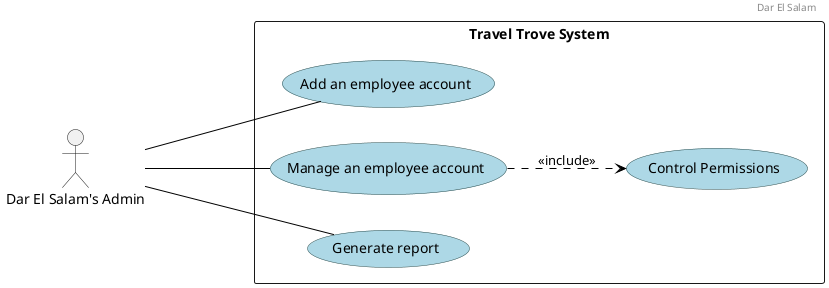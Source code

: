 @startuml
scale 1
left to right direction

header
Dar El Salam
endheader

' Custom skin parameters for use cases
skinparam usecase {
    BackgroundColor lightblue
    BorderColor DarkSlateGray
    ArrowColor Black
}

actor "Dar El Salam's Admin" as Admin

rectangle "Travel Trove System" {

    usecase "Add an employee account"
    usecase "Manage an employee account"
    usecase "Control Permissions"
    usecase "Generate report"
}

"Manage an employee account" ..> "Control Permissions" : <<include>>

Admin --- "Add an employee account"
Admin -- "Manage an employee account"
Admin -- "Generate report"

@enduml